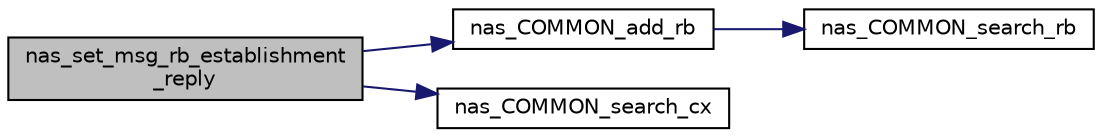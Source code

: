 digraph "nas_set_msg_rb_establishment_reply"
{
 // LATEX_PDF_SIZE
  edge [fontname="Helvetica",fontsize="10",labelfontname="Helvetica",labelfontsize="10"];
  node [fontname="Helvetica",fontsize="10",shape=record];
  rankdir="LR";
  Node1 [label="nas_set_msg_rb_establishment\l_reply",height=0.2,width=0.4,color="black", fillcolor="grey75", style="filled", fontcolor="black",tooltip=" "];
  Node1 -> Node2 [color="midnightblue",fontsize="10",style="solid",fontname="Helvetica"];
  Node2 [label="nas_COMMON_add_rb",height=0.2,width=0.4,color="black", fillcolor="white", style="filled",URL="$group__em.html#gad5147ca128f4974a1ccdd095eca390b3",tooltip="Add a radio-bearer descriptor."];
  Node2 -> Node3 [color="midnightblue",fontsize="10",style="solid",fontname="Helvetica"];
  Node3 [label="nas_COMMON_search_rb",height=0.2,width=0.4,color="black", fillcolor="white", style="filled",URL="$group__em.html#ga06c84e5c4619b3d814e417911827924f",tooltip="Search for a radio-bearer entity for a particular connection and radio-bearer index."];
  Node1 -> Node4 [color="midnightblue",fontsize="10",style="solid",fontname="Helvetica"];
  Node4 [label="nas_COMMON_search_cx",height=0.2,width=0.4,color="black", fillcolor="white", style="filled",URL="$group__em.html#gad7bb91029cc3863a4e08478b275cd892",tooltip="Search for a connection entity based on its index and pointer to nas_priv."];
}
